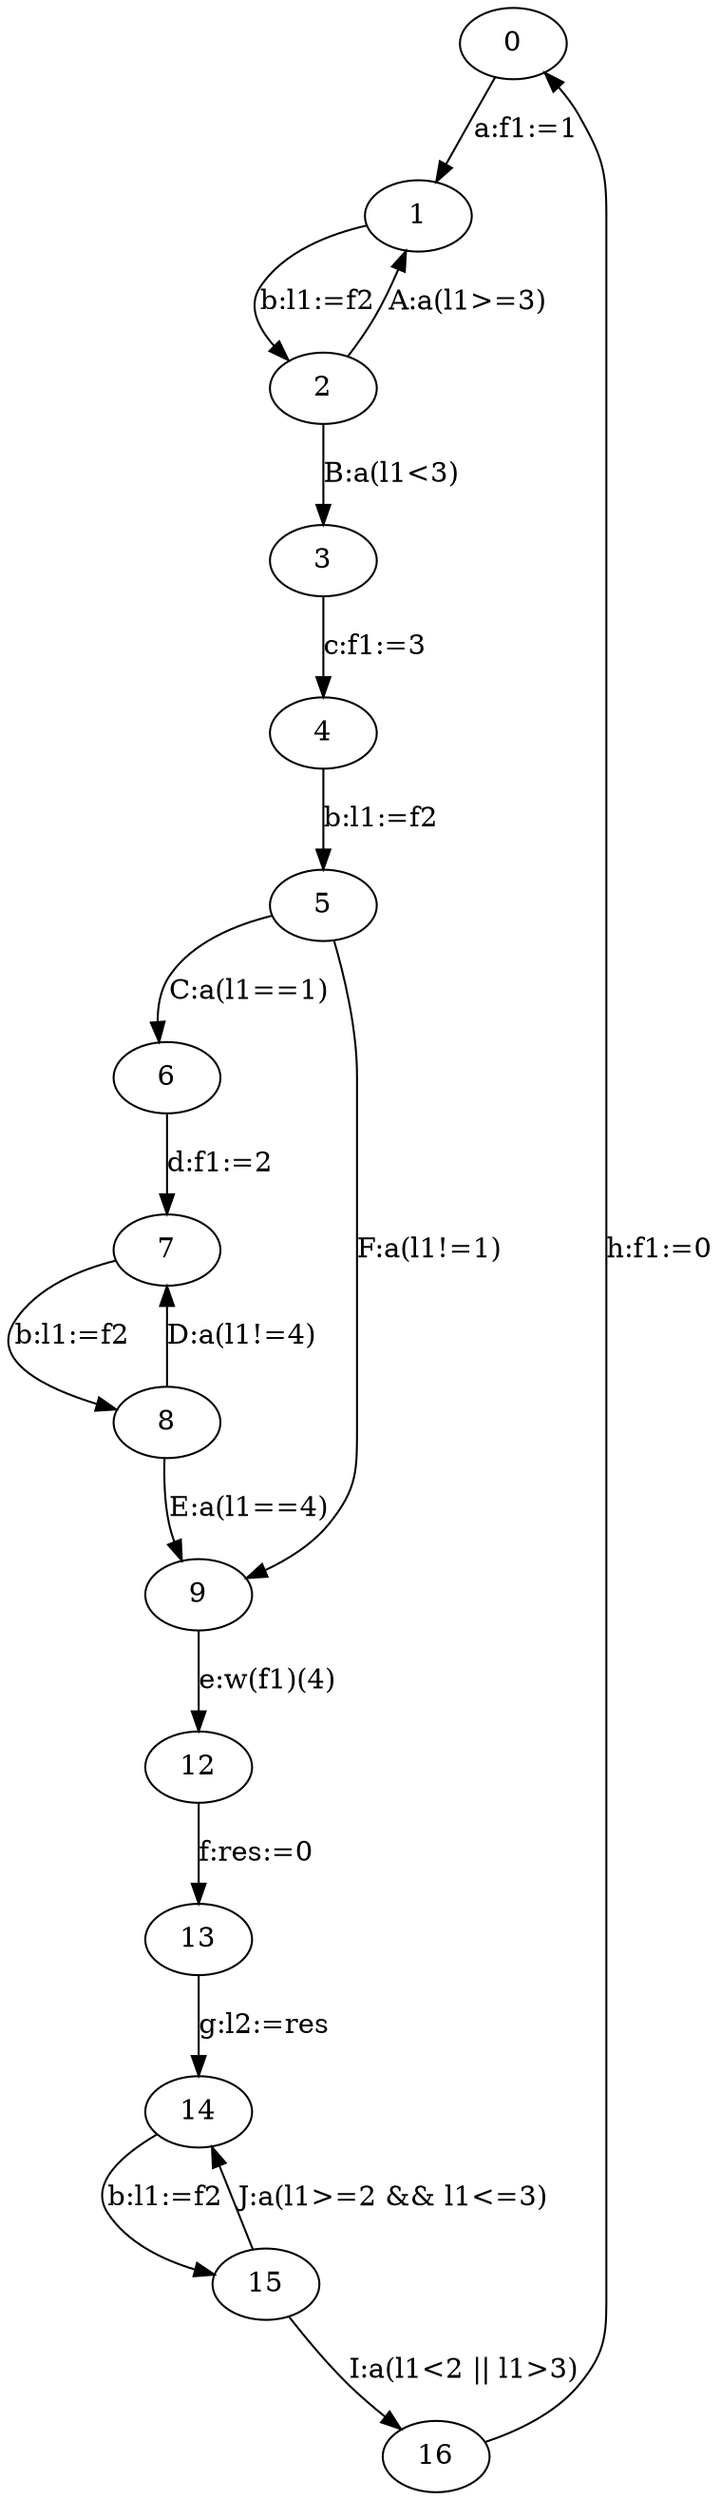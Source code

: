 digraph "unnamed" {
"0" [
fixedsize="false",
label="0",
regular="false",
];
"1" [
fixedsize="false",
label="1",
regular="false",
];
"2" [
fixedsize="false",
label="2",
regular="false",
];
"3" [
fixedsize="false",
label="3",
regular="false",
];
"4" [
fixedsize="false",
label="4",
regular="false",
];
"5" [
fixedsize="false",
label="5",
regular="false",
];
"6" [
fixedsize="false",
label="6",
regular="false",
];
"7" [
fixedsize="false",
label="7",
regular="false",
];
"8" [
fixedsize="false",
label="8",
regular="false",
];
"9" [
fixedsize="false",
label="9",
regular="false",
];
"12" [
fixedsize="false",
label="12",
regular="false",
];
"13" [
fixedsize="false",
label="13",
regular="false",
];
"14" [
fixedsize="false",
label="14",
regular="false",
];
"15" [
fixedsize="false",
label="15",
regular="false",
];
"16" [
fixedsize="false",
label="16",
regular="false",
];
"0" -> "1" [
constraint="true",
decorate="false",
label="a:f1:=1",
labelfloat="false",
];
"1" -> "2" [
constraint="true",
decorate="false",
label="b:l1:=f2",
labelfloat="false",
];
"2" -> "1" [
constraint="true",
decorate="false",
label="A:a(l1>=3)",
labelfloat="false",
];
"2" -> "3" [
constraint="true",
decorate="false",
label="B:a(l1<3)",
labelfloat="false",
];
"3" -> "4" [
constraint="true",
decorate="false",
label="c:f1:=3",
labelfloat="false",
];
"4" -> "5" [
constraint="true",
decorate="false",
label="b:l1:=f2",
labelfloat="false",
];
"5" -> "6" [
constraint="true",
decorate="false",
label="C:a(l1==1)",
labelfloat="false",
];
"6" -> "7" [
constraint="true",
decorate="false",
label="d:f1:=2",
labelfloat="false",
];
"7" -> "8" [
constraint="true",
decorate="false",
label="b:l1:=f2",
labelfloat="false",
];
"8" -> "7" [
constraint="true",
decorate="false",
label="D:a(l1!=4)",
labelfloat="false",
];
"8" -> "9" [
constraint="true",
decorate="false",
label="E:a(l1==4)",
labelfloat="false",
];
"9" -> "12" [
constraint="true",
decorate="false",
label="e:w(f1)(4)",
labelfloat="false",
];
"5" -> "9" [
constraint="true",
decorate="false",
label="F:a(l1!=1)",
labelfloat="false",
];
"12" -> "13" [
constraint="true",
decorate="false",
label="f:res:=0",
labelfloat="false",
];
"13" -> "14" [
constraint="true",
decorate="false",
label="g:l2:=res",
labelfloat="false",
];
"14" -> "15" [
constraint="true",
decorate="false",
label="b:l1:=f2",
labelfloat="false",
];
"16" -> "0" [
constraint="true",
decorate="false",
label="h:f1:=0",
labelfloat="false",
];
"15" -> "14" [
constraint="true",
decorate="false",
label="J:a(l1>=2 && l1<=3)",
labelfloat="false",
];
"15" -> "16" [
constraint="true",
decorate="false",
label="I:a(l1<2 || l1>3)",
labelfloat="false",
];
}

